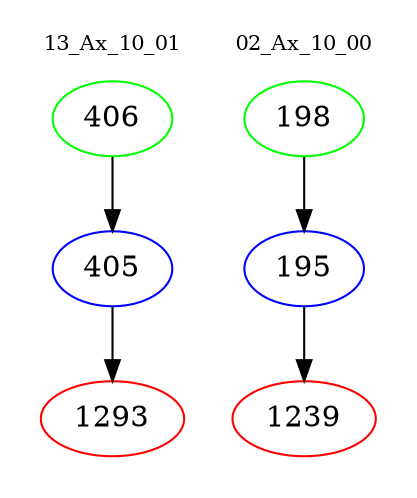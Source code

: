 digraph{
subgraph cluster_0 {
color = white
label = "13_Ax_10_01";
fontsize=10;
T0_406 [label="406", color="green"]
T0_406 -> T0_405 [color="black"]
T0_405 [label="405", color="blue"]
T0_405 -> T0_1293 [color="black"]
T0_1293 [label="1293", color="red"]
}
subgraph cluster_1 {
color = white
label = "02_Ax_10_00";
fontsize=10;
T1_198 [label="198", color="green"]
T1_198 -> T1_195 [color="black"]
T1_195 [label="195", color="blue"]
T1_195 -> T1_1239 [color="black"]
T1_1239 [label="1239", color="red"]
}
}
